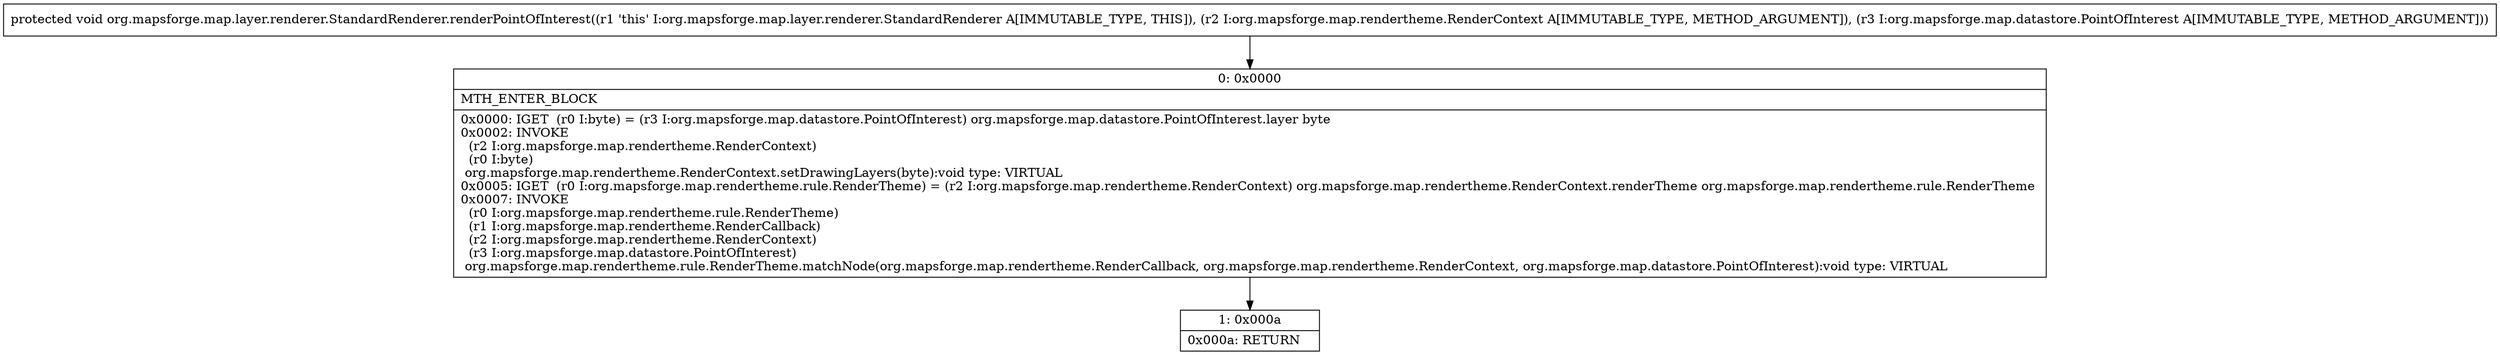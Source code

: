 digraph "CFG fororg.mapsforge.map.layer.renderer.StandardRenderer.renderPointOfInterest(Lorg\/mapsforge\/map\/rendertheme\/RenderContext;Lorg\/mapsforge\/map\/datastore\/PointOfInterest;)V" {
Node_0 [shape=record,label="{0\:\ 0x0000|MTH_ENTER_BLOCK\l|0x0000: IGET  (r0 I:byte) = (r3 I:org.mapsforge.map.datastore.PointOfInterest) org.mapsforge.map.datastore.PointOfInterest.layer byte \l0x0002: INVOKE  \l  (r2 I:org.mapsforge.map.rendertheme.RenderContext)\l  (r0 I:byte)\l org.mapsforge.map.rendertheme.RenderContext.setDrawingLayers(byte):void type: VIRTUAL \l0x0005: IGET  (r0 I:org.mapsforge.map.rendertheme.rule.RenderTheme) = (r2 I:org.mapsforge.map.rendertheme.RenderContext) org.mapsforge.map.rendertheme.RenderContext.renderTheme org.mapsforge.map.rendertheme.rule.RenderTheme \l0x0007: INVOKE  \l  (r0 I:org.mapsforge.map.rendertheme.rule.RenderTheme)\l  (r1 I:org.mapsforge.map.rendertheme.RenderCallback)\l  (r2 I:org.mapsforge.map.rendertheme.RenderContext)\l  (r3 I:org.mapsforge.map.datastore.PointOfInterest)\l org.mapsforge.map.rendertheme.rule.RenderTheme.matchNode(org.mapsforge.map.rendertheme.RenderCallback, org.mapsforge.map.rendertheme.RenderContext, org.mapsforge.map.datastore.PointOfInterest):void type: VIRTUAL \l}"];
Node_1 [shape=record,label="{1\:\ 0x000a|0x000a: RETURN   \l}"];
MethodNode[shape=record,label="{protected void org.mapsforge.map.layer.renderer.StandardRenderer.renderPointOfInterest((r1 'this' I:org.mapsforge.map.layer.renderer.StandardRenderer A[IMMUTABLE_TYPE, THIS]), (r2 I:org.mapsforge.map.rendertheme.RenderContext A[IMMUTABLE_TYPE, METHOD_ARGUMENT]), (r3 I:org.mapsforge.map.datastore.PointOfInterest A[IMMUTABLE_TYPE, METHOD_ARGUMENT])) }"];
MethodNode -> Node_0;
Node_0 -> Node_1;
}


